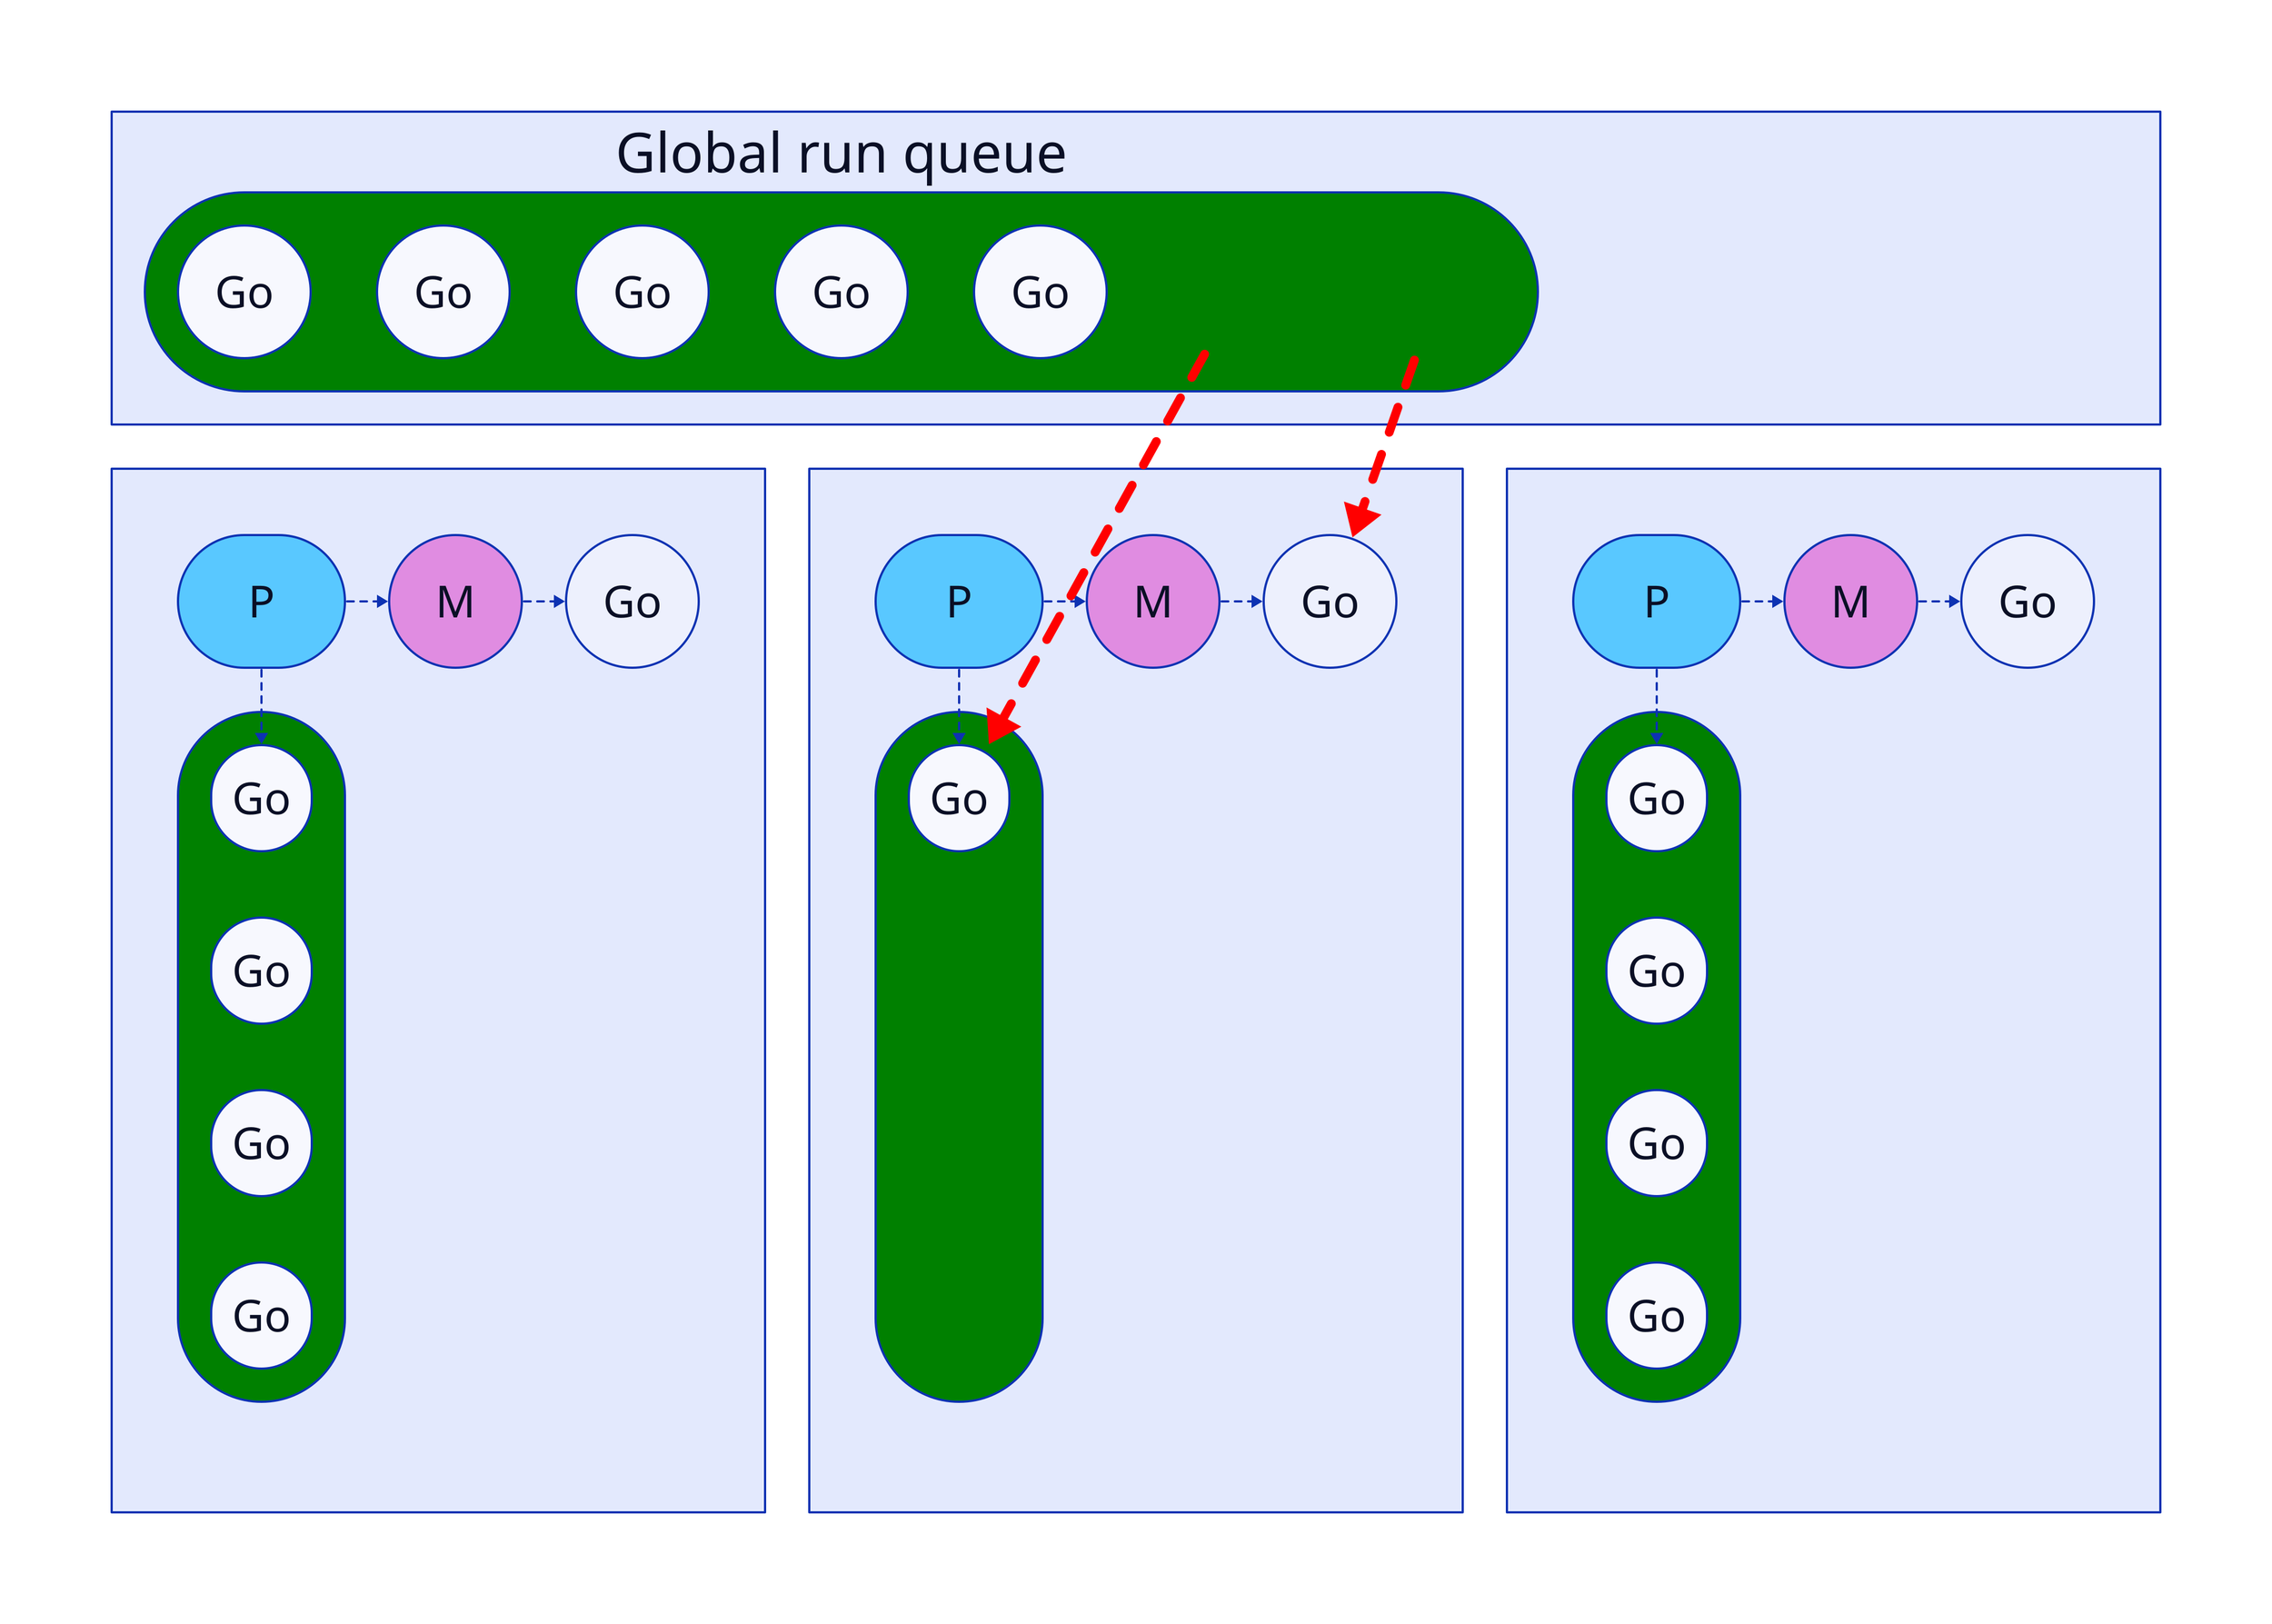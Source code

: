 grid-rows: 2

run: {
  label: ""
  queue: {
    label: Global run queue
    style.font-size: 50
    style.border-radius: 999
    style.fill: "green"
    g1: {
      label: Go
      shape: circle
      style.font-size: 40
    }
    g2: {
      label: Go
      shape: circle
      style.font-size: 40
    }
    g3: {
      label: Go
      shape: circle
      style.font-size: 40
    }
    g4: {
      label: Go
      shape: circle
      style.font-size: 40
    }
    g5: {
      label: Go
      shape: circle
      style.font-size: 40
    }
    g6: {
      label: Go
      shape: circle
      style.font-size: 40
      style.opacity: 0
    }
    g7: {
      label: Go
      shape: circle
      style.font-size: 40
      style.opacity: 0
    }
  }
}

core1: {
  label: ""
  grid-rows: 3
  grid-columns: 3
  p1: {
    label: P
    style.border-radius: 999
    style.fill: "#59c8ff"
    style.font-size: 40
  }
  m1: {
    label: M
    shape: circle
    style.fill: "#e08ce1"
    style.font-size: 40
  }
  cgo1: {
    label: Go
    shape: circle
    style.font-size: 40
  }

  c1q: {
    label: ""
    direction: right
    style.border-radius: 999
    style.fill: "green"
    c1q1: {
      label: Go
      style.border-radius: 999
      style.font-size: 40
    }
    c1q2: {
      label: Go
      style.border-radius: 999
      style.font-size: 40
    }
    c1q3: {
      label: Go
      style.border-radius: 999
      style.font-size: 40
    }
    c1q4: {
      label: Go
      style.border-radius: 999
      style.font-size: 40
    }
  }
  p1 -> c1q.c1q1: {
    style.stroke-dash: 3
  }
  p1 -> m1: {
    style.stroke-dash: 3
  }
  m1 -> cgo1: {
    style.stroke-dash: 3
  }
}

core2: {
  label: ""
  grid-rows: 3
  grid-columns: 3
  p1: {
    label: P
    style.border-radius: 999
    style.fill: "#59c8ff"
    style.font-size: 40
  }
  m1: {
    label: M
    shape: circle
    style.fill: "#e08ce1"
    style.font-size: 40
  }
  cgo1: {
    label: Go
    shape: circle
    style.font-size: 40
  }

  c1q: {
    label: ""
    direction: right
    style.border-radius: 999
    style.fill: "green"
    c1q1: {
      label: Go
      style.border-radius: 999
      style.font-size: 40
    }
    c1q2: {
      label: Go
      style.border-radius: 999
      style.font-size: 40
      style.opacity: 0
    }
    c1q3: {
      label: Go
      style.border-radius: 999
      style.font-size: 40
      style.opacity: 0
    }
    c1q4: {
      label: Go
      style.border-radius: 999
      style.font-size: 40
      style.opacity: 0
    }
  }
  p1 -> c1q.c1q1: {
    style.stroke-dash: 3
  }
  p1 -> m1: {
    style.stroke-dash: 3
  }
  m1 -> cgo1: {
    style.stroke-dash: 3
  }
}

core3: {
  label: ""
  grid-rows: 3
  grid-columns: 3
  p1: {
    label: P
    style.border-radius: 999
    style.fill: "#59c8ff"
    style.font-size: 40
  }
  m1: {
    label: M
    shape: circle
    style.fill: "#e08ce1"
    style.font-size: 40
  }
  cgo1: {
    label: Go
    shape: circle
    style.font-size: 40
  }

  c1q: {
    label: ""
    direction: right
    style.border-radius: 999
    style.fill: "green"
    c1q1: {
      label: Go
      style.border-radius: 999
      style.font-size: 40
    }
    c1q2: {
      label: Go
      style.border-radius: 999
      style.font-size: 40
    }
    c1q3: {
      label: Go
      style.border-radius: 999
      style.font-size: 40
    }
    c1q4: {
      label: Go
      style.border-radius: 999
      style.font-size: 40
    }
  }
  p1 -> c1q.c1q1: {
    style.stroke-dash: 3
  }
  p1 -> m1: {
    style.stroke-dash: 3
  }
  m1 -> cgo1: {
    style.stroke-dash: 3
  }
}

run.queue.g6 -> core2.c1q.c1q1 {
  style {
    stroke-dash: 3
    stroke-width: 8
    stroke: red
  }
}
run.queue.g7 -> core2.cgo1 {
  style {
    stroke-dash: 3
    stroke-width: 8
    stroke: red
  }
}
